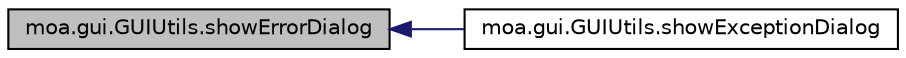 digraph G
{
  edge [fontname="Helvetica",fontsize="10",labelfontname="Helvetica",labelfontsize="10"];
  node [fontname="Helvetica",fontsize="10",shape=record];
  rankdir=LR;
  Node1 [label="moa.gui.GUIUtils.showErrorDialog",height=0.2,width=0.4,color="black", fillcolor="grey75", style="filled" fontcolor="black"];
  Node1 -> Node2 [dir=back,color="midnightblue",fontsize="10",style="solid",fontname="Helvetica"];
  Node2 [label="moa.gui.GUIUtils.showExceptionDialog",height=0.2,width=0.4,color="black", fillcolor="white", style="filled",URL="$classmoa_1_1gui_1_1GUIUtils.html#af897750f187281606004dc8c2cbac057"];
}
